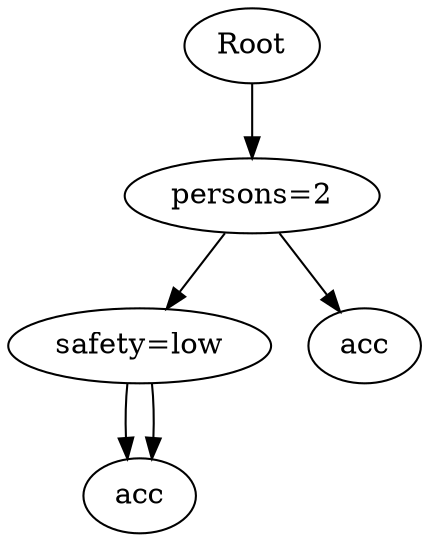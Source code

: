 // Decision Tree
digraph {
	root [label=Root]
	root_persons_2 [label="persons=2"]
	root -> root_persons_2
	root_persons_2_safety_low [label="safety=low"]
	root_persons_2 -> root_persons_2_safety_low
	root_persons_2_safety_low_leaf [label=unacc]
	root_persons_2_safety_low -> root_persons_2_safety_low_leaf
	root_persons_2_safety_low_leaf [label=acc]
	root_persons_2_safety_low -> root_persons_2_safety_low_leaf
	root_persons_2_leaf [label=acc]
	root_persons_2 -> root_persons_2_leaf
}
